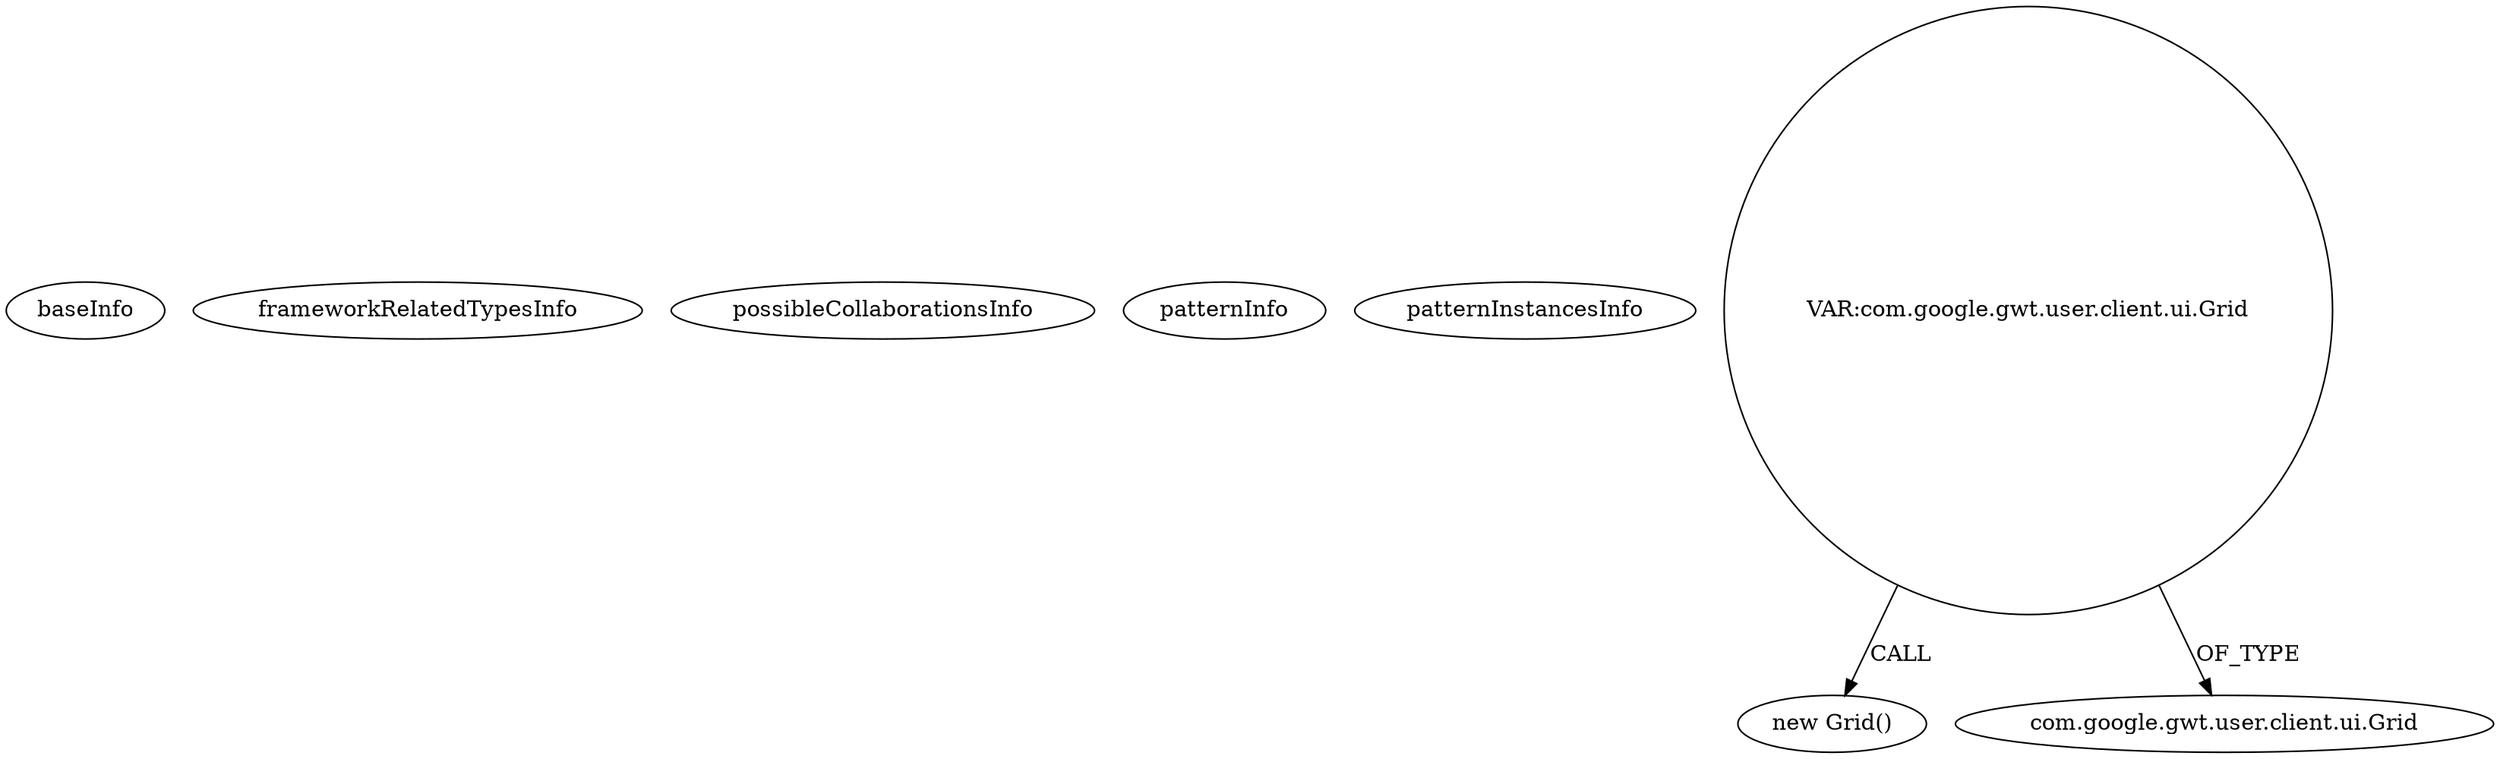 digraph {
baseInfo[graphId=1835,category="pattern",isAnonymous=false,possibleRelation=false]
frameworkRelatedTypesInfo[]
possibleCollaborationsInfo[]
patternInfo[frequency=2.0,patternRootClient=null]
patternInstancesInfo[0="felype87-gwt~/felype87-gwt/gwt-master/Minefield/src/com/felype/minefield/client/Minefield.java~Minefield~1311",1="jdpatterson-spotify-lottery~/jdpatterson-spotify-lottery/spotify-lottery-master/src/com/vercer/spotify/lottery/client/LotteryEntryPoint.java~LotteryEntryPoint~3145"]
134[label="new Grid()",vertexType="CONSTRUCTOR_CALL",isFrameworkType=false]
135[label="VAR:com.google.gwt.user.client.ui.Grid",vertexType="VARIABLE_EXPRESION",isFrameworkType=false,shape=circle]
13[label="com.google.gwt.user.client.ui.Grid",vertexType="FRAMEWORK_CLASS_TYPE",isFrameworkType=false]
135->134[label="CALL"]
135->13[label="OF_TYPE"]
}

